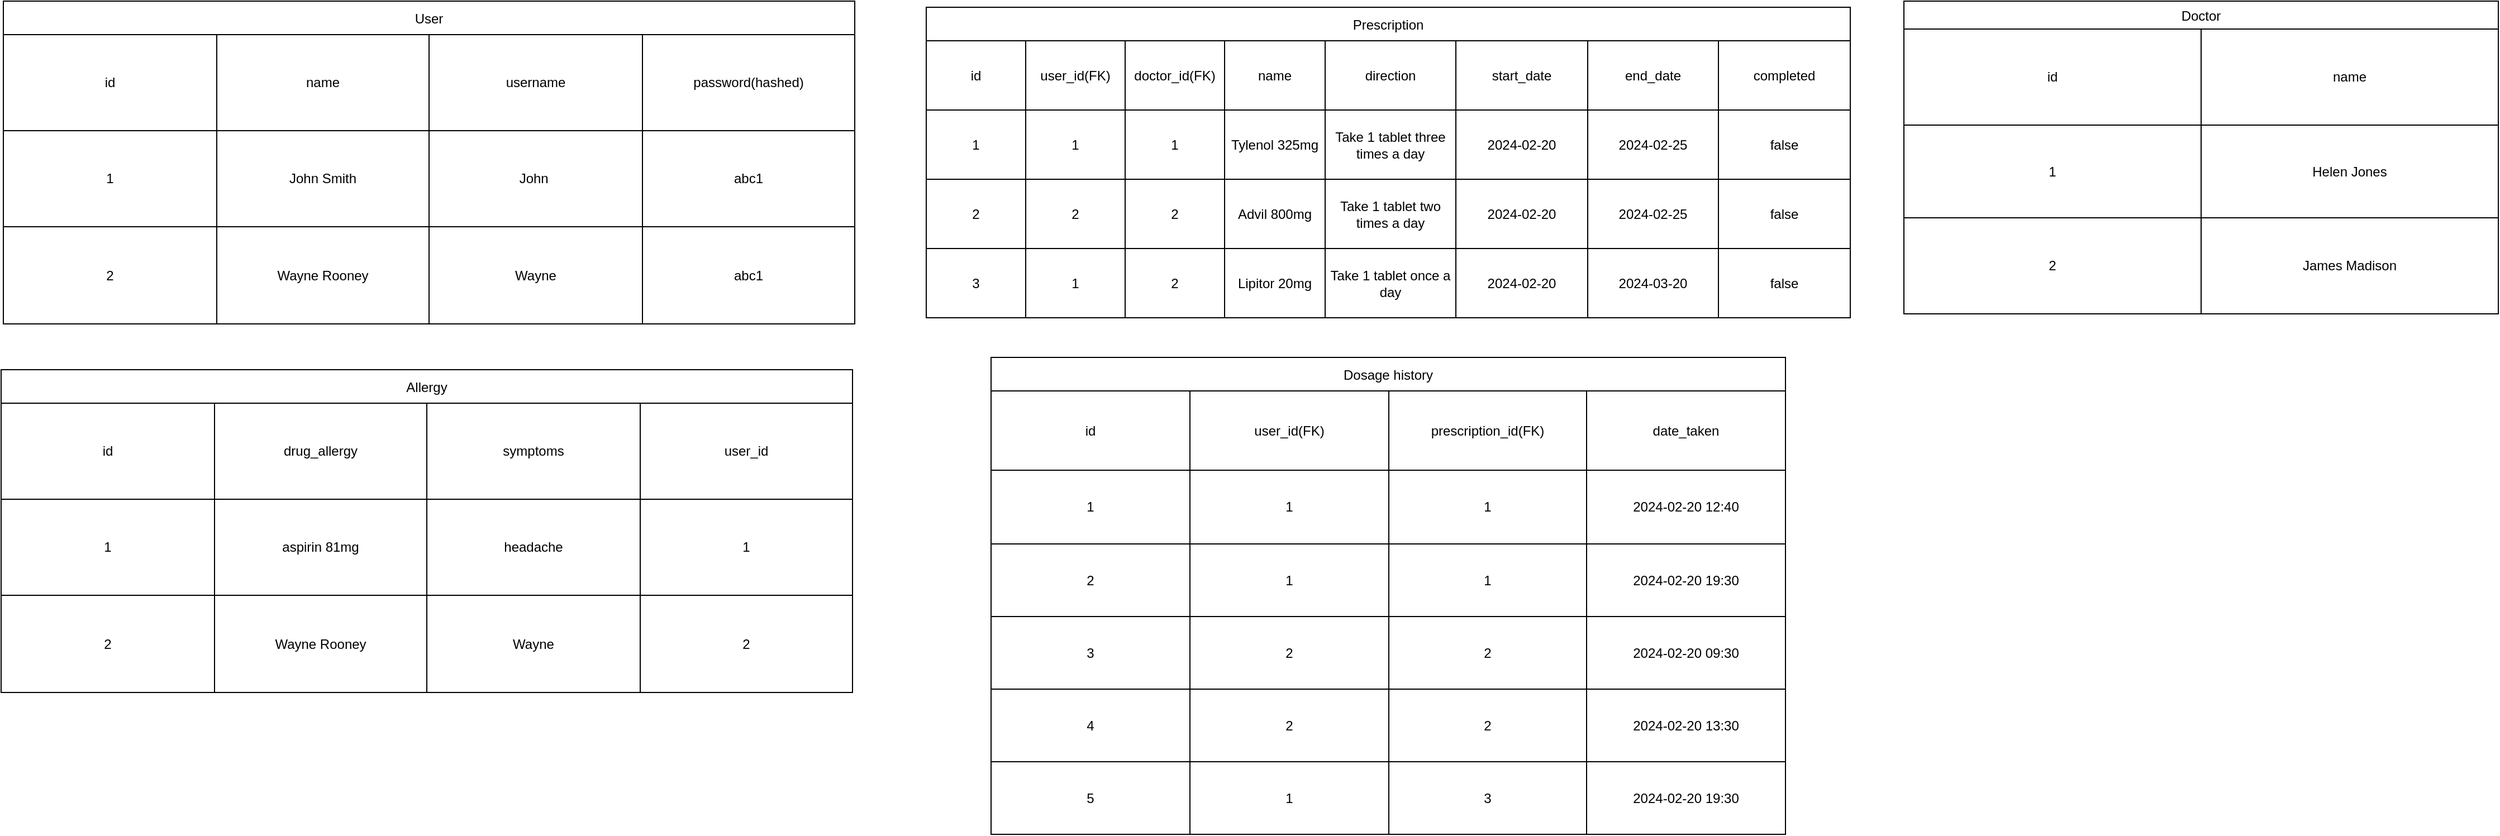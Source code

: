 <mxfile>
    <diagram id="s0lQ1JfIGYU9ZbKCxSDH" name="Page-1">
        <mxGraphModel dx="1384" dy="711" grid="0" gridSize="10" guides="1" tooltips="1" connect="1" arrows="0" fold="1" page="1" pageScale="1" pageWidth="850" pageHeight="1100" background="#FFFFFF" math="0" shadow="0">
            <root>
                <mxCell id="0"/>
                <mxCell id="1" parent="0"/>
                <mxCell id="2" value="User" style="shape=table;startSize=30;container=1;collapsible=0;childLayout=tableLayout;" parent="1" vertex="1">
                    <mxGeometry x="36" y="327" width="762" height="289" as="geometry"/>
                </mxCell>
                <mxCell id="3" value="" style="shape=tableRow;horizontal=0;startSize=0;swimlaneHead=0;swimlaneBody=0;top=0;left=0;bottom=0;right=0;collapsible=0;dropTarget=0;fillColor=none;points=[[0,0.5],[1,0.5]];portConstraint=eastwest;" parent="2" vertex="1">
                    <mxGeometry y="30" width="762" height="86" as="geometry"/>
                </mxCell>
                <mxCell id="4" value="id" style="shape=partialRectangle;html=1;whiteSpace=wrap;connectable=0;overflow=hidden;fillColor=none;top=0;left=0;bottom=0;right=0;pointerEvents=1;" parent="3" vertex="1">
                    <mxGeometry width="191" height="86" as="geometry">
                        <mxRectangle width="191" height="86" as="alternateBounds"/>
                    </mxGeometry>
                </mxCell>
                <mxCell id="5" value="name" style="shape=partialRectangle;html=1;whiteSpace=wrap;connectable=0;overflow=hidden;fillColor=none;top=0;left=0;bottom=0;right=0;pointerEvents=1;" parent="3" vertex="1">
                    <mxGeometry x="191" width="190" height="86" as="geometry">
                        <mxRectangle width="190" height="86" as="alternateBounds"/>
                    </mxGeometry>
                </mxCell>
                <mxCell id="6" value="username" style="shape=partialRectangle;html=1;whiteSpace=wrap;connectable=0;overflow=hidden;fillColor=none;top=0;left=0;bottom=0;right=0;pointerEvents=1;" parent="3" vertex="1">
                    <mxGeometry x="381" width="191" height="86" as="geometry">
                        <mxRectangle width="191" height="86" as="alternateBounds"/>
                    </mxGeometry>
                </mxCell>
                <mxCell id="7" value="password(hashed)" style="shape=partialRectangle;html=1;whiteSpace=wrap;connectable=0;overflow=hidden;fillColor=none;top=0;left=0;bottom=0;right=0;pointerEvents=1;" parent="3" vertex="1">
                    <mxGeometry x="572" width="190" height="86" as="geometry">
                        <mxRectangle width="190" height="86" as="alternateBounds"/>
                    </mxGeometry>
                </mxCell>
                <mxCell id="8" value="" style="shape=tableRow;horizontal=0;startSize=0;swimlaneHead=0;swimlaneBody=0;top=0;left=0;bottom=0;right=0;collapsible=0;dropTarget=0;fillColor=none;points=[[0,0.5],[1,0.5]];portConstraint=eastwest;" parent="2" vertex="1">
                    <mxGeometry y="116" width="762" height="86" as="geometry"/>
                </mxCell>
                <mxCell id="9" value="1" style="shape=partialRectangle;html=1;whiteSpace=wrap;connectable=0;overflow=hidden;fillColor=none;top=0;left=0;bottom=0;right=0;pointerEvents=1;" parent="8" vertex="1">
                    <mxGeometry width="191" height="86" as="geometry">
                        <mxRectangle width="191" height="86" as="alternateBounds"/>
                    </mxGeometry>
                </mxCell>
                <mxCell id="10" value="John Smith" style="shape=partialRectangle;html=1;whiteSpace=wrap;connectable=0;overflow=hidden;fillColor=none;top=0;left=0;bottom=0;right=0;pointerEvents=1;" parent="8" vertex="1">
                    <mxGeometry x="191" width="190" height="86" as="geometry">
                        <mxRectangle width="190" height="86" as="alternateBounds"/>
                    </mxGeometry>
                </mxCell>
                <mxCell id="11" value="John&lt;span style=&quot;white-space: pre;&quot;&gt; &lt;/span&gt;" style="shape=partialRectangle;html=1;whiteSpace=wrap;connectable=0;overflow=hidden;fillColor=none;top=0;left=0;bottom=0;right=0;pointerEvents=1;" parent="8" vertex="1">
                    <mxGeometry x="381" width="191" height="86" as="geometry">
                        <mxRectangle width="191" height="86" as="alternateBounds"/>
                    </mxGeometry>
                </mxCell>
                <mxCell id="12" value="abc1" style="shape=partialRectangle;html=1;whiteSpace=wrap;connectable=0;overflow=hidden;fillColor=none;top=0;left=0;bottom=0;right=0;pointerEvents=1;" parent="8" vertex="1">
                    <mxGeometry x="572" width="190" height="86" as="geometry">
                        <mxRectangle width="190" height="86" as="alternateBounds"/>
                    </mxGeometry>
                </mxCell>
                <mxCell id="13" value="" style="shape=tableRow;horizontal=0;startSize=0;swimlaneHead=0;swimlaneBody=0;top=0;left=0;bottom=0;right=0;collapsible=0;dropTarget=0;fillColor=none;points=[[0,0.5],[1,0.5]];portConstraint=eastwest;" parent="2" vertex="1">
                    <mxGeometry y="202" width="762" height="87" as="geometry"/>
                </mxCell>
                <mxCell id="14" value="2" style="shape=partialRectangle;html=1;whiteSpace=wrap;connectable=0;overflow=hidden;fillColor=none;top=0;left=0;bottom=0;right=0;pointerEvents=1;" parent="13" vertex="1">
                    <mxGeometry width="191" height="87" as="geometry">
                        <mxRectangle width="191" height="87" as="alternateBounds"/>
                    </mxGeometry>
                </mxCell>
                <mxCell id="15" value="Wayne Rooney" style="shape=partialRectangle;html=1;whiteSpace=wrap;connectable=0;overflow=hidden;fillColor=none;top=0;left=0;bottom=0;right=0;pointerEvents=1;" parent="13" vertex="1">
                    <mxGeometry x="191" width="190" height="87" as="geometry">
                        <mxRectangle width="190" height="87" as="alternateBounds"/>
                    </mxGeometry>
                </mxCell>
                <mxCell id="16" value="Wayne" style="shape=partialRectangle;html=1;whiteSpace=wrap;connectable=0;overflow=hidden;fillColor=none;top=0;left=0;bottom=0;right=0;pointerEvents=1;" parent="13" vertex="1">
                    <mxGeometry x="381" width="191" height="87" as="geometry">
                        <mxRectangle width="191" height="87" as="alternateBounds"/>
                    </mxGeometry>
                </mxCell>
                <mxCell id="17" value="abc1" style="shape=partialRectangle;html=1;whiteSpace=wrap;connectable=0;overflow=hidden;fillColor=none;top=0;left=0;bottom=0;right=0;pointerEvents=1;" parent="13" vertex="1">
                    <mxGeometry x="572" width="190" height="87" as="geometry">
                        <mxRectangle width="190" height="87" as="alternateBounds"/>
                    </mxGeometry>
                </mxCell>
                <mxCell id="60" value="Prescription" style="shape=table;startSize=30;container=1;collapsible=0;childLayout=tableLayout;" parent="1" vertex="1">
                    <mxGeometry x="862" y="332.5" width="827" height="278" as="geometry"/>
                </mxCell>
                <mxCell id="61" value="" style="shape=tableRow;horizontal=0;startSize=0;swimlaneHead=0;swimlaneBody=0;top=0;left=0;bottom=0;right=0;collapsible=0;dropTarget=0;fillColor=none;points=[[0,0.5],[1,0.5]];portConstraint=eastwest;" parent="60" vertex="1">
                    <mxGeometry y="30" width="827" height="62" as="geometry"/>
                </mxCell>
                <mxCell id="62" value="id" style="shape=partialRectangle;html=1;whiteSpace=wrap;connectable=0;overflow=hidden;fillColor=none;top=0;left=0;bottom=0;right=0;pointerEvents=1;" parent="61" vertex="1">
                    <mxGeometry width="89" height="62" as="geometry">
                        <mxRectangle width="89" height="62" as="alternateBounds"/>
                    </mxGeometry>
                </mxCell>
                <mxCell id="63" value="user_id(FK)" style="shape=partialRectangle;html=1;whiteSpace=wrap;connectable=0;overflow=hidden;fillColor=none;top=0;left=0;bottom=0;right=0;pointerEvents=1;" parent="61" vertex="1">
                    <mxGeometry x="89" width="89" height="62" as="geometry">
                        <mxRectangle width="89" height="62" as="alternateBounds"/>
                    </mxGeometry>
                </mxCell>
                <mxCell id="64" value="doctor_id(FK)" style="shape=partialRectangle;html=1;whiteSpace=wrap;connectable=0;overflow=hidden;fillColor=none;top=0;left=0;bottom=0;right=0;pointerEvents=1;" parent="61" vertex="1">
                    <mxGeometry x="178" width="89" height="62" as="geometry">
                        <mxRectangle width="89" height="62" as="alternateBounds"/>
                    </mxGeometry>
                </mxCell>
                <mxCell id="65" value="name" style="shape=partialRectangle;html=1;whiteSpace=wrap;connectable=0;overflow=hidden;fillColor=none;top=0;left=0;bottom=0;right=0;pointerEvents=1;" parent="61" vertex="1">
                    <mxGeometry x="267" width="90" height="62" as="geometry">
                        <mxRectangle width="90" height="62" as="alternateBounds"/>
                    </mxGeometry>
                </mxCell>
                <mxCell id="135" value="direction" style="shape=partialRectangle;html=1;whiteSpace=wrap;connectable=0;overflow=hidden;fillColor=none;top=0;left=0;bottom=0;right=0;pointerEvents=1;" parent="61" vertex="1">
                    <mxGeometry x="357" width="117" height="62" as="geometry">
                        <mxRectangle width="117" height="62" as="alternateBounds"/>
                    </mxGeometry>
                </mxCell>
                <mxCell id="139" value="start_date" style="shape=partialRectangle;html=1;whiteSpace=wrap;connectable=0;overflow=hidden;fillColor=none;top=0;left=0;bottom=0;right=0;pointerEvents=1;" parent="61" vertex="1">
                    <mxGeometry x="474" width="118" height="62" as="geometry">
                        <mxRectangle width="118" height="62" as="alternateBounds"/>
                    </mxGeometry>
                </mxCell>
                <mxCell id="66" value="end_date" style="shape=partialRectangle;html=1;whiteSpace=wrap;connectable=0;overflow=hidden;fillColor=none;top=0;left=0;bottom=0;right=0;pointerEvents=1;" parent="61" vertex="1">
                    <mxGeometry x="592" width="117" height="62" as="geometry">
                        <mxRectangle width="117" height="62" as="alternateBounds"/>
                    </mxGeometry>
                </mxCell>
                <mxCell id="131" value="completed" style="shape=partialRectangle;html=1;whiteSpace=wrap;connectable=0;overflow=hidden;fillColor=none;top=0;left=0;bottom=0;right=0;pointerEvents=1;" parent="61" vertex="1">
                    <mxGeometry x="709" width="118" height="62" as="geometry">
                        <mxRectangle width="118" height="62" as="alternateBounds"/>
                    </mxGeometry>
                </mxCell>
                <mxCell id="67" value="" style="shape=tableRow;horizontal=0;startSize=0;swimlaneHead=0;swimlaneBody=0;top=0;left=0;bottom=0;right=0;collapsible=0;dropTarget=0;fillColor=none;points=[[0,0.5],[1,0.5]];portConstraint=eastwest;" parent="60" vertex="1">
                    <mxGeometry y="92" width="827" height="62" as="geometry"/>
                </mxCell>
                <mxCell id="68" value="1" style="shape=partialRectangle;html=1;whiteSpace=wrap;connectable=0;overflow=hidden;fillColor=none;top=0;left=0;bottom=0;right=0;pointerEvents=1;" parent="67" vertex="1">
                    <mxGeometry width="89" height="62" as="geometry">
                        <mxRectangle width="89" height="62" as="alternateBounds"/>
                    </mxGeometry>
                </mxCell>
                <mxCell id="69" value="1" style="shape=partialRectangle;html=1;whiteSpace=wrap;connectable=0;overflow=hidden;fillColor=none;top=0;left=0;bottom=0;right=0;pointerEvents=1;" parent="67" vertex="1">
                    <mxGeometry x="89" width="89" height="62" as="geometry">
                        <mxRectangle width="89" height="62" as="alternateBounds"/>
                    </mxGeometry>
                </mxCell>
                <mxCell id="70" value="1" style="shape=partialRectangle;html=1;whiteSpace=wrap;connectable=0;overflow=hidden;fillColor=none;top=0;left=0;bottom=0;right=0;pointerEvents=1;" parent="67" vertex="1">
                    <mxGeometry x="178" width="89" height="62" as="geometry">
                        <mxRectangle width="89" height="62" as="alternateBounds"/>
                    </mxGeometry>
                </mxCell>
                <mxCell id="71" value="Tylenol 325mg" style="shape=partialRectangle;html=1;whiteSpace=wrap;connectable=0;overflow=hidden;fillColor=none;top=0;left=0;bottom=0;right=0;pointerEvents=1;" parent="67" vertex="1">
                    <mxGeometry x="267" width="90" height="62" as="geometry">
                        <mxRectangle width="90" height="62" as="alternateBounds"/>
                    </mxGeometry>
                </mxCell>
                <mxCell id="136" value="Take 1 tablet three times a day" style="shape=partialRectangle;html=1;whiteSpace=wrap;connectable=0;overflow=hidden;fillColor=none;top=0;left=0;bottom=0;right=0;pointerEvents=1;" parent="67" vertex="1">
                    <mxGeometry x="357" width="117" height="62" as="geometry">
                        <mxRectangle width="117" height="62" as="alternateBounds"/>
                    </mxGeometry>
                </mxCell>
                <mxCell id="140" value="2024-02-20" style="shape=partialRectangle;html=1;whiteSpace=wrap;connectable=0;overflow=hidden;fillColor=none;top=0;left=0;bottom=0;right=0;pointerEvents=1;" parent="67" vertex="1">
                    <mxGeometry x="474" width="118" height="62" as="geometry">
                        <mxRectangle width="118" height="62" as="alternateBounds"/>
                    </mxGeometry>
                </mxCell>
                <mxCell id="72" value="2024-02-25" style="shape=partialRectangle;html=1;whiteSpace=wrap;connectable=0;overflow=hidden;fillColor=none;top=0;left=0;bottom=0;right=0;pointerEvents=1;" parent="67" vertex="1">
                    <mxGeometry x="592" width="117" height="62" as="geometry">
                        <mxRectangle width="117" height="62" as="alternateBounds"/>
                    </mxGeometry>
                </mxCell>
                <mxCell id="132" value="false" style="shape=partialRectangle;html=1;whiteSpace=wrap;connectable=0;overflow=hidden;fillColor=none;top=0;left=0;bottom=0;right=0;pointerEvents=1;" parent="67" vertex="1">
                    <mxGeometry x="709" width="118" height="62" as="geometry">
                        <mxRectangle width="118" height="62" as="alternateBounds"/>
                    </mxGeometry>
                </mxCell>
                <mxCell id="73" value="" style="shape=tableRow;horizontal=0;startSize=0;swimlaneHead=0;swimlaneBody=0;top=0;left=0;bottom=0;right=0;collapsible=0;dropTarget=0;fillColor=none;points=[[0,0.5],[1,0.5]];portConstraint=eastwest;" parent="60" vertex="1">
                    <mxGeometry y="154" width="827" height="62" as="geometry"/>
                </mxCell>
                <mxCell id="74" value="2" style="shape=partialRectangle;html=1;whiteSpace=wrap;connectable=0;overflow=hidden;fillColor=none;top=0;left=0;bottom=0;right=0;pointerEvents=1;" parent="73" vertex="1">
                    <mxGeometry width="89" height="62" as="geometry">
                        <mxRectangle width="89" height="62" as="alternateBounds"/>
                    </mxGeometry>
                </mxCell>
                <mxCell id="75" value="2" style="shape=partialRectangle;html=1;whiteSpace=wrap;connectable=0;overflow=hidden;fillColor=none;top=0;left=0;bottom=0;right=0;pointerEvents=1;" parent="73" vertex="1">
                    <mxGeometry x="89" width="89" height="62" as="geometry">
                        <mxRectangle width="89" height="62" as="alternateBounds"/>
                    </mxGeometry>
                </mxCell>
                <mxCell id="76" value="2" style="shape=partialRectangle;html=1;whiteSpace=wrap;connectable=0;overflow=hidden;fillColor=none;top=0;left=0;bottom=0;right=0;pointerEvents=1;" parent="73" vertex="1">
                    <mxGeometry x="178" width="89" height="62" as="geometry">
                        <mxRectangle width="89" height="62" as="alternateBounds"/>
                    </mxGeometry>
                </mxCell>
                <mxCell id="77" value="Advil 800mg" style="shape=partialRectangle;html=1;whiteSpace=wrap;connectable=0;overflow=hidden;fillColor=none;top=0;left=0;bottom=0;right=0;pointerEvents=1;" parent="73" vertex="1">
                    <mxGeometry x="267" width="90" height="62" as="geometry">
                        <mxRectangle width="90" height="62" as="alternateBounds"/>
                    </mxGeometry>
                </mxCell>
                <mxCell id="137" value="Take 1 tablet two times a day" style="shape=partialRectangle;html=1;whiteSpace=wrap;connectable=0;overflow=hidden;fillColor=none;top=0;left=0;bottom=0;right=0;pointerEvents=1;" parent="73" vertex="1">
                    <mxGeometry x="357" width="117" height="62" as="geometry">
                        <mxRectangle width="117" height="62" as="alternateBounds"/>
                    </mxGeometry>
                </mxCell>
                <mxCell id="141" value="2024-02-20" style="shape=partialRectangle;html=1;whiteSpace=wrap;connectable=0;overflow=hidden;fillColor=none;top=0;left=0;bottom=0;right=0;pointerEvents=1;" parent="73" vertex="1">
                    <mxGeometry x="474" width="118" height="62" as="geometry">
                        <mxRectangle width="118" height="62" as="alternateBounds"/>
                    </mxGeometry>
                </mxCell>
                <mxCell id="78" value="2024-02-25" style="shape=partialRectangle;html=1;whiteSpace=wrap;connectable=0;overflow=hidden;fillColor=none;top=0;left=0;bottom=0;right=0;pointerEvents=1;" parent="73" vertex="1">
                    <mxGeometry x="592" width="117" height="62" as="geometry">
                        <mxRectangle width="117" height="62" as="alternateBounds"/>
                    </mxGeometry>
                </mxCell>
                <mxCell id="133" value="false" style="shape=partialRectangle;html=1;whiteSpace=wrap;connectable=0;overflow=hidden;fillColor=none;top=0;left=0;bottom=0;right=0;pointerEvents=1;" parent="73" vertex="1">
                    <mxGeometry x="709" width="118" height="62" as="geometry">
                        <mxRectangle width="118" height="62" as="alternateBounds"/>
                    </mxGeometry>
                </mxCell>
                <mxCell id="79" value="" style="shape=tableRow;horizontal=0;startSize=0;swimlaneHead=0;swimlaneBody=0;top=0;left=0;bottom=0;right=0;collapsible=0;dropTarget=0;fillColor=none;points=[[0,0.5],[1,0.5]];portConstraint=eastwest;" parent="60" vertex="1">
                    <mxGeometry y="216" width="827" height="62" as="geometry"/>
                </mxCell>
                <mxCell id="80" value="3" style="shape=partialRectangle;html=1;whiteSpace=wrap;connectable=0;overflow=hidden;fillColor=none;top=0;left=0;bottom=0;right=0;pointerEvents=1;" parent="79" vertex="1">
                    <mxGeometry width="89" height="62" as="geometry">
                        <mxRectangle width="89" height="62" as="alternateBounds"/>
                    </mxGeometry>
                </mxCell>
                <mxCell id="81" value="1" style="shape=partialRectangle;html=1;whiteSpace=wrap;connectable=0;overflow=hidden;fillColor=none;top=0;left=0;bottom=0;right=0;pointerEvents=1;" parent="79" vertex="1">
                    <mxGeometry x="89" width="89" height="62" as="geometry">
                        <mxRectangle width="89" height="62" as="alternateBounds"/>
                    </mxGeometry>
                </mxCell>
                <mxCell id="82" value="2" style="shape=partialRectangle;html=1;whiteSpace=wrap;connectable=0;overflow=hidden;fillColor=none;top=0;left=0;bottom=0;right=0;pointerEvents=1;" parent="79" vertex="1">
                    <mxGeometry x="178" width="89" height="62" as="geometry">
                        <mxRectangle width="89" height="62" as="alternateBounds"/>
                    </mxGeometry>
                </mxCell>
                <mxCell id="83" value="Lipitor 20mg" style="shape=partialRectangle;html=1;whiteSpace=wrap;connectable=0;overflow=hidden;fillColor=none;top=0;left=0;bottom=0;right=0;pointerEvents=1;" parent="79" vertex="1">
                    <mxGeometry x="267" width="90" height="62" as="geometry">
                        <mxRectangle width="90" height="62" as="alternateBounds"/>
                    </mxGeometry>
                </mxCell>
                <mxCell id="138" value="Take 1 tablet once a day" style="shape=partialRectangle;html=1;whiteSpace=wrap;connectable=0;overflow=hidden;fillColor=none;top=0;left=0;bottom=0;right=0;pointerEvents=1;" parent="79" vertex="1">
                    <mxGeometry x="357" width="117" height="62" as="geometry">
                        <mxRectangle width="117" height="62" as="alternateBounds"/>
                    </mxGeometry>
                </mxCell>
                <mxCell id="142" value="2024-02-20" style="shape=partialRectangle;html=1;whiteSpace=wrap;connectable=0;overflow=hidden;fillColor=none;top=0;left=0;bottom=0;right=0;pointerEvents=1;" parent="79" vertex="1">
                    <mxGeometry x="474" width="118" height="62" as="geometry">
                        <mxRectangle width="118" height="62" as="alternateBounds"/>
                    </mxGeometry>
                </mxCell>
                <mxCell id="84" value="2024-03-20" style="shape=partialRectangle;html=1;whiteSpace=wrap;connectable=0;overflow=hidden;fillColor=none;top=0;left=0;bottom=0;right=0;pointerEvents=1;" parent="79" vertex="1">
                    <mxGeometry x="592" width="117" height="62" as="geometry">
                        <mxRectangle width="117" height="62" as="alternateBounds"/>
                    </mxGeometry>
                </mxCell>
                <mxCell id="134" value="false" style="shape=partialRectangle;html=1;whiteSpace=wrap;connectable=0;overflow=hidden;fillColor=none;top=0;left=0;bottom=0;right=0;pointerEvents=1;" parent="79" vertex="1">
                    <mxGeometry x="709" width="118" height="62" as="geometry">
                        <mxRectangle width="118" height="62" as="alternateBounds"/>
                    </mxGeometry>
                </mxCell>
                <mxCell id="143" value="Doctor" style="shape=table;startSize=25;container=1;collapsible=0;childLayout=tableLayout;" parent="1" vertex="1">
                    <mxGeometry x="1737" y="327" width="532" height="280" as="geometry"/>
                </mxCell>
                <mxCell id="144" value="" style="shape=tableRow;horizontal=0;startSize=0;swimlaneHead=0;swimlaneBody=0;top=0;left=0;bottom=0;right=0;collapsible=0;dropTarget=0;fillColor=none;points=[[0,0.5],[1,0.5]];portConstraint=eastwest;" parent="143" vertex="1">
                    <mxGeometry y="25" width="532" height="86" as="geometry"/>
                </mxCell>
                <mxCell id="145" value="id" style="shape=partialRectangle;html=1;whiteSpace=wrap;connectable=0;overflow=hidden;fillColor=none;top=0;left=0;bottom=0;right=0;pointerEvents=1;" parent="144" vertex="1">
                    <mxGeometry width="266" height="86" as="geometry">
                        <mxRectangle width="266" height="86" as="alternateBounds"/>
                    </mxGeometry>
                </mxCell>
                <mxCell id="146" value="name" style="shape=partialRectangle;html=1;whiteSpace=wrap;connectable=0;overflow=hidden;fillColor=none;top=0;left=0;bottom=0;right=0;pointerEvents=1;" parent="144" vertex="1">
                    <mxGeometry x="266" width="266" height="86" as="geometry">
                        <mxRectangle width="266" height="86" as="alternateBounds"/>
                    </mxGeometry>
                </mxCell>
                <mxCell id="147" value="" style="shape=tableRow;horizontal=0;startSize=0;swimlaneHead=0;swimlaneBody=0;top=0;left=0;bottom=0;right=0;collapsible=0;dropTarget=0;fillColor=none;points=[[0,0.5],[1,0.5]];portConstraint=eastwest;" parent="143" vertex="1">
                    <mxGeometry y="111" width="532" height="83" as="geometry"/>
                </mxCell>
                <mxCell id="148" value="1" style="shape=partialRectangle;html=1;whiteSpace=wrap;connectable=0;overflow=hidden;fillColor=none;top=0;left=0;bottom=0;right=0;pointerEvents=1;" parent="147" vertex="1">
                    <mxGeometry width="266" height="83" as="geometry">
                        <mxRectangle width="266" height="83" as="alternateBounds"/>
                    </mxGeometry>
                </mxCell>
                <mxCell id="149" value="Helen Jones" style="shape=partialRectangle;html=1;whiteSpace=wrap;connectable=0;overflow=hidden;fillColor=none;top=0;left=0;bottom=0;right=0;pointerEvents=1;" parent="147" vertex="1">
                    <mxGeometry x="266" width="266" height="83" as="geometry">
                        <mxRectangle width="266" height="83" as="alternateBounds"/>
                    </mxGeometry>
                </mxCell>
                <mxCell id="150" value="" style="shape=tableRow;horizontal=0;startSize=0;swimlaneHead=0;swimlaneBody=0;top=0;left=0;bottom=0;right=0;collapsible=0;dropTarget=0;fillColor=none;points=[[0,0.5],[1,0.5]];portConstraint=eastwest;" parent="143" vertex="1">
                    <mxGeometry y="194" width="532" height="86" as="geometry"/>
                </mxCell>
                <mxCell id="151" value="2" style="shape=partialRectangle;html=1;whiteSpace=wrap;connectable=0;overflow=hidden;fillColor=none;top=0;left=0;bottom=0;right=0;pointerEvents=1;" parent="150" vertex="1">
                    <mxGeometry width="266" height="86" as="geometry">
                        <mxRectangle width="266" height="86" as="alternateBounds"/>
                    </mxGeometry>
                </mxCell>
                <mxCell id="152" value="James Madison" style="shape=partialRectangle;html=1;whiteSpace=wrap;connectable=0;overflow=hidden;fillColor=none;top=0;left=0;bottom=0;right=0;pointerEvents=1;" parent="150" vertex="1">
                    <mxGeometry x="266" width="266" height="86" as="geometry">
                        <mxRectangle width="266" height="86" as="alternateBounds"/>
                    </mxGeometry>
                </mxCell>
                <mxCell id="156" value="Dosage history" style="shape=table;startSize=30;container=1;collapsible=0;childLayout=tableLayout;" parent="1" vertex="1">
                    <mxGeometry x="920" y="646" width="711" height="427" as="geometry"/>
                </mxCell>
                <mxCell id="157" value="" style="shape=tableRow;horizontal=0;startSize=0;swimlaneHead=0;swimlaneBody=0;top=0;left=0;bottom=0;right=0;collapsible=0;dropTarget=0;fillColor=none;points=[[0,0.5],[1,0.5]];portConstraint=eastwest;" parent="156" vertex="1">
                    <mxGeometry y="30" width="711" height="71" as="geometry"/>
                </mxCell>
                <mxCell id="158" value="id" style="shape=partialRectangle;html=1;whiteSpace=wrap;connectable=0;overflow=hidden;fillColor=none;top=0;left=0;bottom=0;right=0;pointerEvents=1;" parent="157" vertex="1">
                    <mxGeometry width="178" height="71" as="geometry">
                        <mxRectangle width="178" height="71" as="alternateBounds"/>
                    </mxGeometry>
                </mxCell>
                <mxCell id="159" value="user_id(FK)" style="shape=partialRectangle;html=1;whiteSpace=wrap;connectable=0;overflow=hidden;fillColor=none;top=0;left=0;bottom=0;right=0;pointerEvents=1;" parent="157" vertex="1">
                    <mxGeometry x="178" width="178" height="71" as="geometry">
                        <mxRectangle width="178" height="71" as="alternateBounds"/>
                    </mxGeometry>
                </mxCell>
                <mxCell id="160" value="prescription_id(FK)" style="shape=partialRectangle;html=1;whiteSpace=wrap;connectable=0;overflow=hidden;fillColor=none;top=0;left=0;bottom=0;right=0;pointerEvents=1;" parent="157" vertex="1">
                    <mxGeometry x="356" width="177" height="71" as="geometry">
                        <mxRectangle width="177" height="71" as="alternateBounds"/>
                    </mxGeometry>
                </mxCell>
                <mxCell id="161" value="date_taken" style="shape=partialRectangle;html=1;whiteSpace=wrap;connectable=0;overflow=hidden;fillColor=none;top=0;left=0;bottom=0;right=0;pointerEvents=1;" parent="157" vertex="1">
                    <mxGeometry x="533" width="178" height="71" as="geometry">
                        <mxRectangle width="178" height="71" as="alternateBounds"/>
                    </mxGeometry>
                </mxCell>
                <mxCell id="163" value="" style="shape=tableRow;horizontal=0;startSize=0;swimlaneHead=0;swimlaneBody=0;top=0;left=0;bottom=0;right=0;collapsible=0;dropTarget=0;fillColor=none;points=[[0,0.5],[1,0.5]];portConstraint=eastwest;" parent="156" vertex="1">
                    <mxGeometry y="101" width="711" height="66" as="geometry"/>
                </mxCell>
                <mxCell id="164" value="1" style="shape=partialRectangle;html=1;whiteSpace=wrap;connectable=0;overflow=hidden;fillColor=none;top=0;left=0;bottom=0;right=0;pointerEvents=1;" parent="163" vertex="1">
                    <mxGeometry width="178" height="66" as="geometry">
                        <mxRectangle width="178" height="66" as="alternateBounds"/>
                    </mxGeometry>
                </mxCell>
                <mxCell id="165" value="1" style="shape=partialRectangle;html=1;whiteSpace=wrap;connectable=0;overflow=hidden;fillColor=none;top=0;left=0;bottom=0;right=0;pointerEvents=1;" parent="163" vertex="1">
                    <mxGeometry x="178" width="178" height="66" as="geometry">
                        <mxRectangle width="178" height="66" as="alternateBounds"/>
                    </mxGeometry>
                </mxCell>
                <mxCell id="166" value="1" style="shape=partialRectangle;html=1;whiteSpace=wrap;connectable=0;overflow=hidden;fillColor=none;top=0;left=0;bottom=0;right=0;pointerEvents=1;" parent="163" vertex="1">
                    <mxGeometry x="356" width="177" height="66" as="geometry">
                        <mxRectangle width="177" height="66" as="alternateBounds"/>
                    </mxGeometry>
                </mxCell>
                <mxCell id="167" value="2024-02-20 12:40" style="shape=partialRectangle;html=1;whiteSpace=wrap;connectable=0;overflow=hidden;fillColor=none;top=0;left=0;bottom=0;right=0;pointerEvents=1;" parent="163" vertex="1">
                    <mxGeometry x="533" width="178" height="66" as="geometry">
                        <mxRectangle width="178" height="66" as="alternateBounds"/>
                    </mxGeometry>
                </mxCell>
                <mxCell id="169" value="" style="shape=tableRow;horizontal=0;startSize=0;swimlaneHead=0;swimlaneBody=0;top=0;left=0;bottom=0;right=0;collapsible=0;dropTarget=0;fillColor=none;points=[[0,0.5],[1,0.5]];portConstraint=eastwest;" parent="156" vertex="1">
                    <mxGeometry y="167" width="711" height="65" as="geometry"/>
                </mxCell>
                <mxCell id="170" value="2" style="shape=partialRectangle;html=1;whiteSpace=wrap;connectable=0;overflow=hidden;fillColor=none;top=0;left=0;bottom=0;right=0;pointerEvents=1;" parent="169" vertex="1">
                    <mxGeometry width="178" height="65" as="geometry">
                        <mxRectangle width="178" height="65" as="alternateBounds"/>
                    </mxGeometry>
                </mxCell>
                <mxCell id="171" value="1" style="shape=partialRectangle;html=1;whiteSpace=wrap;connectable=0;overflow=hidden;fillColor=none;top=0;left=0;bottom=0;right=0;pointerEvents=1;" parent="169" vertex="1">
                    <mxGeometry x="178" width="178" height="65" as="geometry">
                        <mxRectangle width="178" height="65" as="alternateBounds"/>
                    </mxGeometry>
                </mxCell>
                <mxCell id="172" value="1" style="shape=partialRectangle;html=1;whiteSpace=wrap;connectable=0;overflow=hidden;fillColor=none;top=0;left=0;bottom=0;right=0;pointerEvents=1;" parent="169" vertex="1">
                    <mxGeometry x="356" width="177" height="65" as="geometry">
                        <mxRectangle width="177" height="65" as="alternateBounds"/>
                    </mxGeometry>
                </mxCell>
                <mxCell id="173" value="2024-02-20 19:30" style="shape=partialRectangle;html=1;whiteSpace=wrap;connectable=0;overflow=hidden;fillColor=none;top=0;left=0;bottom=0;right=0;pointerEvents=1;" parent="169" vertex="1">
                    <mxGeometry x="533" width="178" height="65" as="geometry">
                        <mxRectangle width="178" height="65" as="alternateBounds"/>
                    </mxGeometry>
                </mxCell>
                <mxCell id="175" value="" style="shape=tableRow;horizontal=0;startSize=0;swimlaneHead=0;swimlaneBody=0;top=0;left=0;bottom=0;right=0;collapsible=0;dropTarget=0;fillColor=none;points=[[0,0.5],[1,0.5]];portConstraint=eastwest;" parent="156" vertex="1">
                    <mxGeometry y="232" width="711" height="65" as="geometry"/>
                </mxCell>
                <mxCell id="176" value="3" style="shape=partialRectangle;html=1;whiteSpace=wrap;connectable=0;overflow=hidden;fillColor=none;top=0;left=0;bottom=0;right=0;pointerEvents=1;" parent="175" vertex="1">
                    <mxGeometry width="178" height="65" as="geometry">
                        <mxRectangle width="178" height="65" as="alternateBounds"/>
                    </mxGeometry>
                </mxCell>
                <mxCell id="177" value="2" style="shape=partialRectangle;html=1;whiteSpace=wrap;connectable=0;overflow=hidden;fillColor=none;top=0;left=0;bottom=0;right=0;pointerEvents=1;" parent="175" vertex="1">
                    <mxGeometry x="178" width="178" height="65" as="geometry">
                        <mxRectangle width="178" height="65" as="alternateBounds"/>
                    </mxGeometry>
                </mxCell>
                <mxCell id="178" value="2" style="shape=partialRectangle;html=1;whiteSpace=wrap;connectable=0;overflow=hidden;fillColor=none;top=0;left=0;bottom=0;right=0;pointerEvents=1;" parent="175" vertex="1">
                    <mxGeometry x="356" width="177" height="65" as="geometry">
                        <mxRectangle width="177" height="65" as="alternateBounds"/>
                    </mxGeometry>
                </mxCell>
                <mxCell id="179" value="2024-02-20 09:30" style="shape=partialRectangle;html=1;whiteSpace=wrap;connectable=0;overflow=hidden;fillColor=none;top=0;left=0;bottom=0;right=0;pointerEvents=1;" parent="175" vertex="1">
                    <mxGeometry x="533" width="178" height="65" as="geometry">
                        <mxRectangle width="178" height="65" as="alternateBounds"/>
                    </mxGeometry>
                </mxCell>
                <mxCell id="181" value="" style="shape=tableRow;horizontal=0;startSize=0;swimlaneHead=0;swimlaneBody=0;top=0;left=0;bottom=0;right=0;collapsible=0;dropTarget=0;fillColor=none;points=[[0,0.5],[1,0.5]];portConstraint=eastwest;" parent="156" vertex="1">
                    <mxGeometry y="297" width="711" height="65" as="geometry"/>
                </mxCell>
                <mxCell id="182" value="4" style="shape=partialRectangle;html=1;whiteSpace=wrap;connectable=0;overflow=hidden;fillColor=none;top=0;left=0;bottom=0;right=0;pointerEvents=1;" parent="181" vertex="1">
                    <mxGeometry width="178" height="65" as="geometry">
                        <mxRectangle width="178" height="65" as="alternateBounds"/>
                    </mxGeometry>
                </mxCell>
                <mxCell id="183" value="2" style="shape=partialRectangle;html=1;whiteSpace=wrap;connectable=0;overflow=hidden;fillColor=none;top=0;left=0;bottom=0;right=0;pointerEvents=1;" parent="181" vertex="1">
                    <mxGeometry x="178" width="178" height="65" as="geometry">
                        <mxRectangle width="178" height="65" as="alternateBounds"/>
                    </mxGeometry>
                </mxCell>
                <mxCell id="184" value="2" style="shape=partialRectangle;html=1;whiteSpace=wrap;connectable=0;overflow=hidden;fillColor=none;top=0;left=0;bottom=0;right=0;pointerEvents=1;" parent="181" vertex="1">
                    <mxGeometry x="356" width="177" height="65" as="geometry">
                        <mxRectangle width="177" height="65" as="alternateBounds"/>
                    </mxGeometry>
                </mxCell>
                <mxCell id="185" value="2024-02-20 13:30" style="shape=partialRectangle;html=1;whiteSpace=wrap;connectable=0;overflow=hidden;fillColor=none;top=0;left=0;bottom=0;right=0;pointerEvents=1;" parent="181" vertex="1">
                    <mxGeometry x="533" width="178" height="65" as="geometry">
                        <mxRectangle width="178" height="65" as="alternateBounds"/>
                    </mxGeometry>
                </mxCell>
                <mxCell id="193" style="shape=tableRow;horizontal=0;startSize=0;swimlaneHead=0;swimlaneBody=0;top=0;left=0;bottom=0;right=0;collapsible=0;dropTarget=0;fillColor=none;points=[[0,0.5],[1,0.5]];portConstraint=eastwest;" parent="156" vertex="1">
                    <mxGeometry y="362" width="711" height="65" as="geometry"/>
                </mxCell>
                <mxCell id="194" value="5" style="shape=partialRectangle;html=1;whiteSpace=wrap;connectable=0;overflow=hidden;fillColor=none;top=0;left=0;bottom=0;right=0;pointerEvents=1;" parent="193" vertex="1">
                    <mxGeometry width="178" height="65" as="geometry">
                        <mxRectangle width="178" height="65" as="alternateBounds"/>
                    </mxGeometry>
                </mxCell>
                <mxCell id="195" value="1" style="shape=partialRectangle;html=1;whiteSpace=wrap;connectable=0;overflow=hidden;fillColor=none;top=0;left=0;bottom=0;right=0;pointerEvents=1;" parent="193" vertex="1">
                    <mxGeometry x="178" width="178" height="65" as="geometry">
                        <mxRectangle width="178" height="65" as="alternateBounds"/>
                    </mxGeometry>
                </mxCell>
                <mxCell id="196" value="3" style="shape=partialRectangle;html=1;whiteSpace=wrap;connectable=0;overflow=hidden;fillColor=none;top=0;left=0;bottom=0;right=0;pointerEvents=1;" parent="193" vertex="1">
                    <mxGeometry x="356" width="177" height="65" as="geometry">
                        <mxRectangle width="177" height="65" as="alternateBounds"/>
                    </mxGeometry>
                </mxCell>
                <mxCell id="197" value="2024-02-20 19:30" style="shape=partialRectangle;html=1;whiteSpace=wrap;connectable=0;overflow=hidden;fillColor=none;top=0;left=0;bottom=0;right=0;pointerEvents=1;" parent="193" vertex="1">
                    <mxGeometry x="533" width="178" height="65" as="geometry">
                        <mxRectangle width="178" height="65" as="alternateBounds"/>
                    </mxGeometry>
                </mxCell>
                <mxCell id="199" value="Allergy" style="shape=table;startSize=30;container=1;collapsible=0;childLayout=tableLayout;" vertex="1" parent="1">
                    <mxGeometry x="34" y="657" width="762" height="289" as="geometry"/>
                </mxCell>
                <mxCell id="200" value="" style="shape=tableRow;horizontal=0;startSize=0;swimlaneHead=0;swimlaneBody=0;top=0;left=0;bottom=0;right=0;collapsible=0;dropTarget=0;fillColor=none;points=[[0,0.5],[1,0.5]];portConstraint=eastwest;" vertex="1" parent="199">
                    <mxGeometry y="30" width="762" height="86" as="geometry"/>
                </mxCell>
                <mxCell id="201" value="id" style="shape=partialRectangle;html=1;whiteSpace=wrap;connectable=0;overflow=hidden;fillColor=none;top=0;left=0;bottom=0;right=0;pointerEvents=1;" vertex="1" parent="200">
                    <mxGeometry width="191" height="86" as="geometry">
                        <mxRectangle width="191" height="86" as="alternateBounds"/>
                    </mxGeometry>
                </mxCell>
                <mxCell id="202" value="drug_allergy" style="shape=partialRectangle;html=1;whiteSpace=wrap;connectable=0;overflow=hidden;fillColor=none;top=0;left=0;bottom=0;right=0;pointerEvents=1;" vertex="1" parent="200">
                    <mxGeometry x="191" width="190" height="86" as="geometry">
                        <mxRectangle width="190" height="86" as="alternateBounds"/>
                    </mxGeometry>
                </mxCell>
                <mxCell id="203" value="symptoms" style="shape=partialRectangle;html=1;whiteSpace=wrap;connectable=0;overflow=hidden;fillColor=none;top=0;left=0;bottom=0;right=0;pointerEvents=1;" vertex="1" parent="200">
                    <mxGeometry x="381" width="191" height="86" as="geometry">
                        <mxRectangle width="191" height="86" as="alternateBounds"/>
                    </mxGeometry>
                </mxCell>
                <mxCell id="204" value="user_id" style="shape=partialRectangle;html=1;whiteSpace=wrap;connectable=0;overflow=hidden;fillColor=none;top=0;left=0;bottom=0;right=0;pointerEvents=1;" vertex="1" parent="200">
                    <mxGeometry x="572" width="190" height="86" as="geometry">
                        <mxRectangle width="190" height="86" as="alternateBounds"/>
                    </mxGeometry>
                </mxCell>
                <mxCell id="205" value="" style="shape=tableRow;horizontal=0;startSize=0;swimlaneHead=0;swimlaneBody=0;top=0;left=0;bottom=0;right=0;collapsible=0;dropTarget=0;fillColor=none;points=[[0,0.5],[1,0.5]];portConstraint=eastwest;" vertex="1" parent="199">
                    <mxGeometry y="116" width="762" height="86" as="geometry"/>
                </mxCell>
                <mxCell id="206" value="1" style="shape=partialRectangle;html=1;whiteSpace=wrap;connectable=0;overflow=hidden;fillColor=none;top=0;left=0;bottom=0;right=0;pointerEvents=1;" vertex="1" parent="205">
                    <mxGeometry width="191" height="86" as="geometry">
                        <mxRectangle width="191" height="86" as="alternateBounds"/>
                    </mxGeometry>
                </mxCell>
                <mxCell id="207" value="aspirin 81mg" style="shape=partialRectangle;html=1;whiteSpace=wrap;connectable=0;overflow=hidden;fillColor=none;top=0;left=0;bottom=0;right=0;pointerEvents=1;" vertex="1" parent="205">
                    <mxGeometry x="191" width="190" height="86" as="geometry">
                        <mxRectangle width="190" height="86" as="alternateBounds"/>
                    </mxGeometry>
                </mxCell>
                <mxCell id="208" value="headache" style="shape=partialRectangle;html=1;whiteSpace=wrap;connectable=0;overflow=hidden;fillColor=none;top=0;left=0;bottom=0;right=0;pointerEvents=1;" vertex="1" parent="205">
                    <mxGeometry x="381" width="191" height="86" as="geometry">
                        <mxRectangle width="191" height="86" as="alternateBounds"/>
                    </mxGeometry>
                </mxCell>
                <mxCell id="209" value="1" style="shape=partialRectangle;html=1;whiteSpace=wrap;connectable=0;overflow=hidden;fillColor=none;top=0;left=0;bottom=0;right=0;pointerEvents=1;" vertex="1" parent="205">
                    <mxGeometry x="572" width="190" height="86" as="geometry">
                        <mxRectangle width="190" height="86" as="alternateBounds"/>
                    </mxGeometry>
                </mxCell>
                <mxCell id="210" value="" style="shape=tableRow;horizontal=0;startSize=0;swimlaneHead=0;swimlaneBody=0;top=0;left=0;bottom=0;right=0;collapsible=0;dropTarget=0;fillColor=none;points=[[0,0.5],[1,0.5]];portConstraint=eastwest;" vertex="1" parent="199">
                    <mxGeometry y="202" width="762" height="87" as="geometry"/>
                </mxCell>
                <mxCell id="211" value="2" style="shape=partialRectangle;html=1;whiteSpace=wrap;connectable=0;overflow=hidden;fillColor=none;top=0;left=0;bottom=0;right=0;pointerEvents=1;" vertex="1" parent="210">
                    <mxGeometry width="191" height="87" as="geometry">
                        <mxRectangle width="191" height="87" as="alternateBounds"/>
                    </mxGeometry>
                </mxCell>
                <mxCell id="212" value="Wayne Rooney" style="shape=partialRectangle;html=1;whiteSpace=wrap;connectable=0;overflow=hidden;fillColor=none;top=0;left=0;bottom=0;right=0;pointerEvents=1;" vertex="1" parent="210">
                    <mxGeometry x="191" width="190" height="87" as="geometry">
                        <mxRectangle width="190" height="87" as="alternateBounds"/>
                    </mxGeometry>
                </mxCell>
                <mxCell id="213" value="Wayne" style="shape=partialRectangle;html=1;whiteSpace=wrap;connectable=0;overflow=hidden;fillColor=none;top=0;left=0;bottom=0;right=0;pointerEvents=1;" vertex="1" parent="210">
                    <mxGeometry x="381" width="191" height="87" as="geometry">
                        <mxRectangle width="191" height="87" as="alternateBounds"/>
                    </mxGeometry>
                </mxCell>
                <mxCell id="214" value="2" style="shape=partialRectangle;html=1;whiteSpace=wrap;connectable=0;overflow=hidden;fillColor=none;top=0;left=0;bottom=0;right=0;pointerEvents=1;" vertex="1" parent="210">
                    <mxGeometry x="572" width="190" height="87" as="geometry">
                        <mxRectangle width="190" height="87" as="alternateBounds"/>
                    </mxGeometry>
                </mxCell>
            </root>
        </mxGraphModel>
    </diagram>
</mxfile>